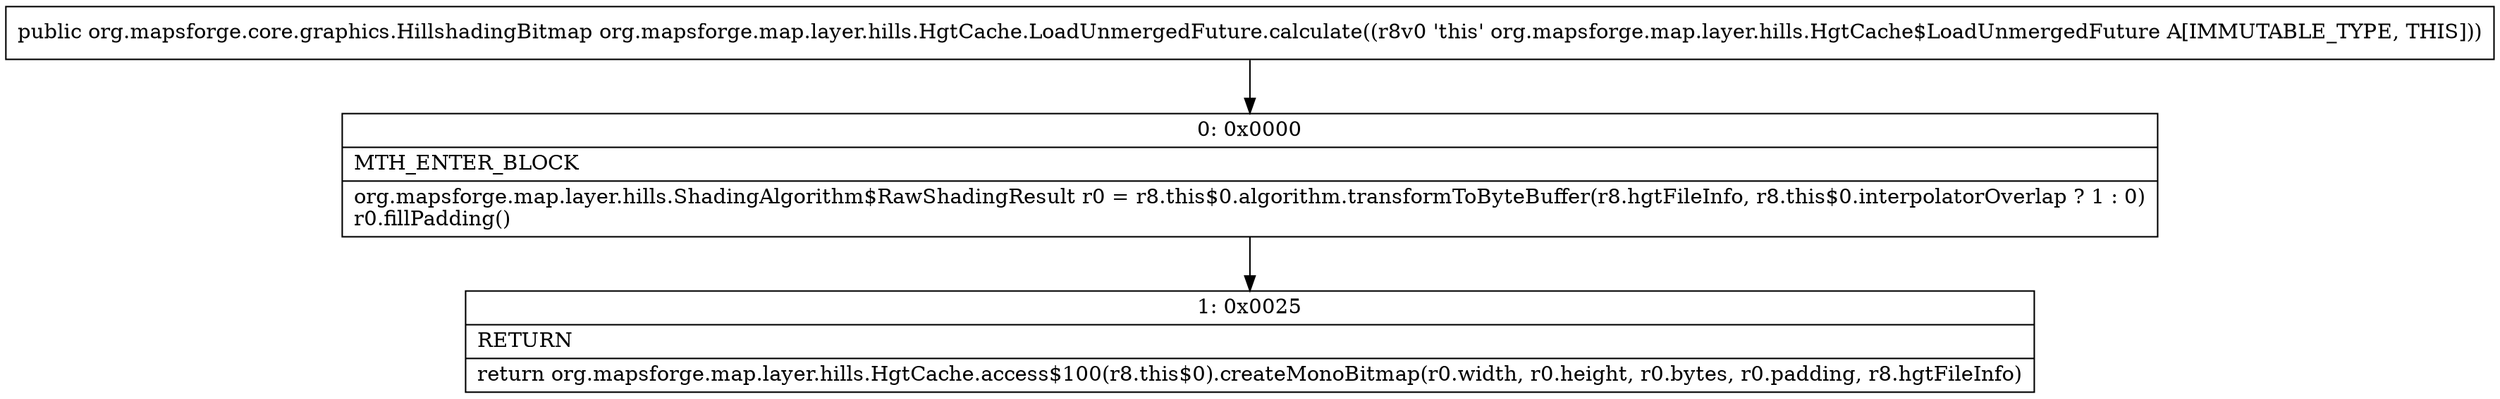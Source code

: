 digraph "CFG fororg.mapsforge.map.layer.hills.HgtCache.LoadUnmergedFuture.calculate()Lorg\/mapsforge\/core\/graphics\/HillshadingBitmap;" {
Node_0 [shape=record,label="{0\:\ 0x0000|MTH_ENTER_BLOCK\l|org.mapsforge.map.layer.hills.ShadingAlgorithm$RawShadingResult r0 = r8.this$0.algorithm.transformToByteBuffer(r8.hgtFileInfo, r8.this$0.interpolatorOverlap ? 1 : 0)\lr0.fillPadding()\l}"];
Node_1 [shape=record,label="{1\:\ 0x0025|RETURN\l|return org.mapsforge.map.layer.hills.HgtCache.access$100(r8.this$0).createMonoBitmap(r0.width, r0.height, r0.bytes, r0.padding, r8.hgtFileInfo)\l}"];
MethodNode[shape=record,label="{public org.mapsforge.core.graphics.HillshadingBitmap org.mapsforge.map.layer.hills.HgtCache.LoadUnmergedFuture.calculate((r8v0 'this' org.mapsforge.map.layer.hills.HgtCache$LoadUnmergedFuture A[IMMUTABLE_TYPE, THIS])) }"];
MethodNode -> Node_0;
Node_0 -> Node_1;
}

